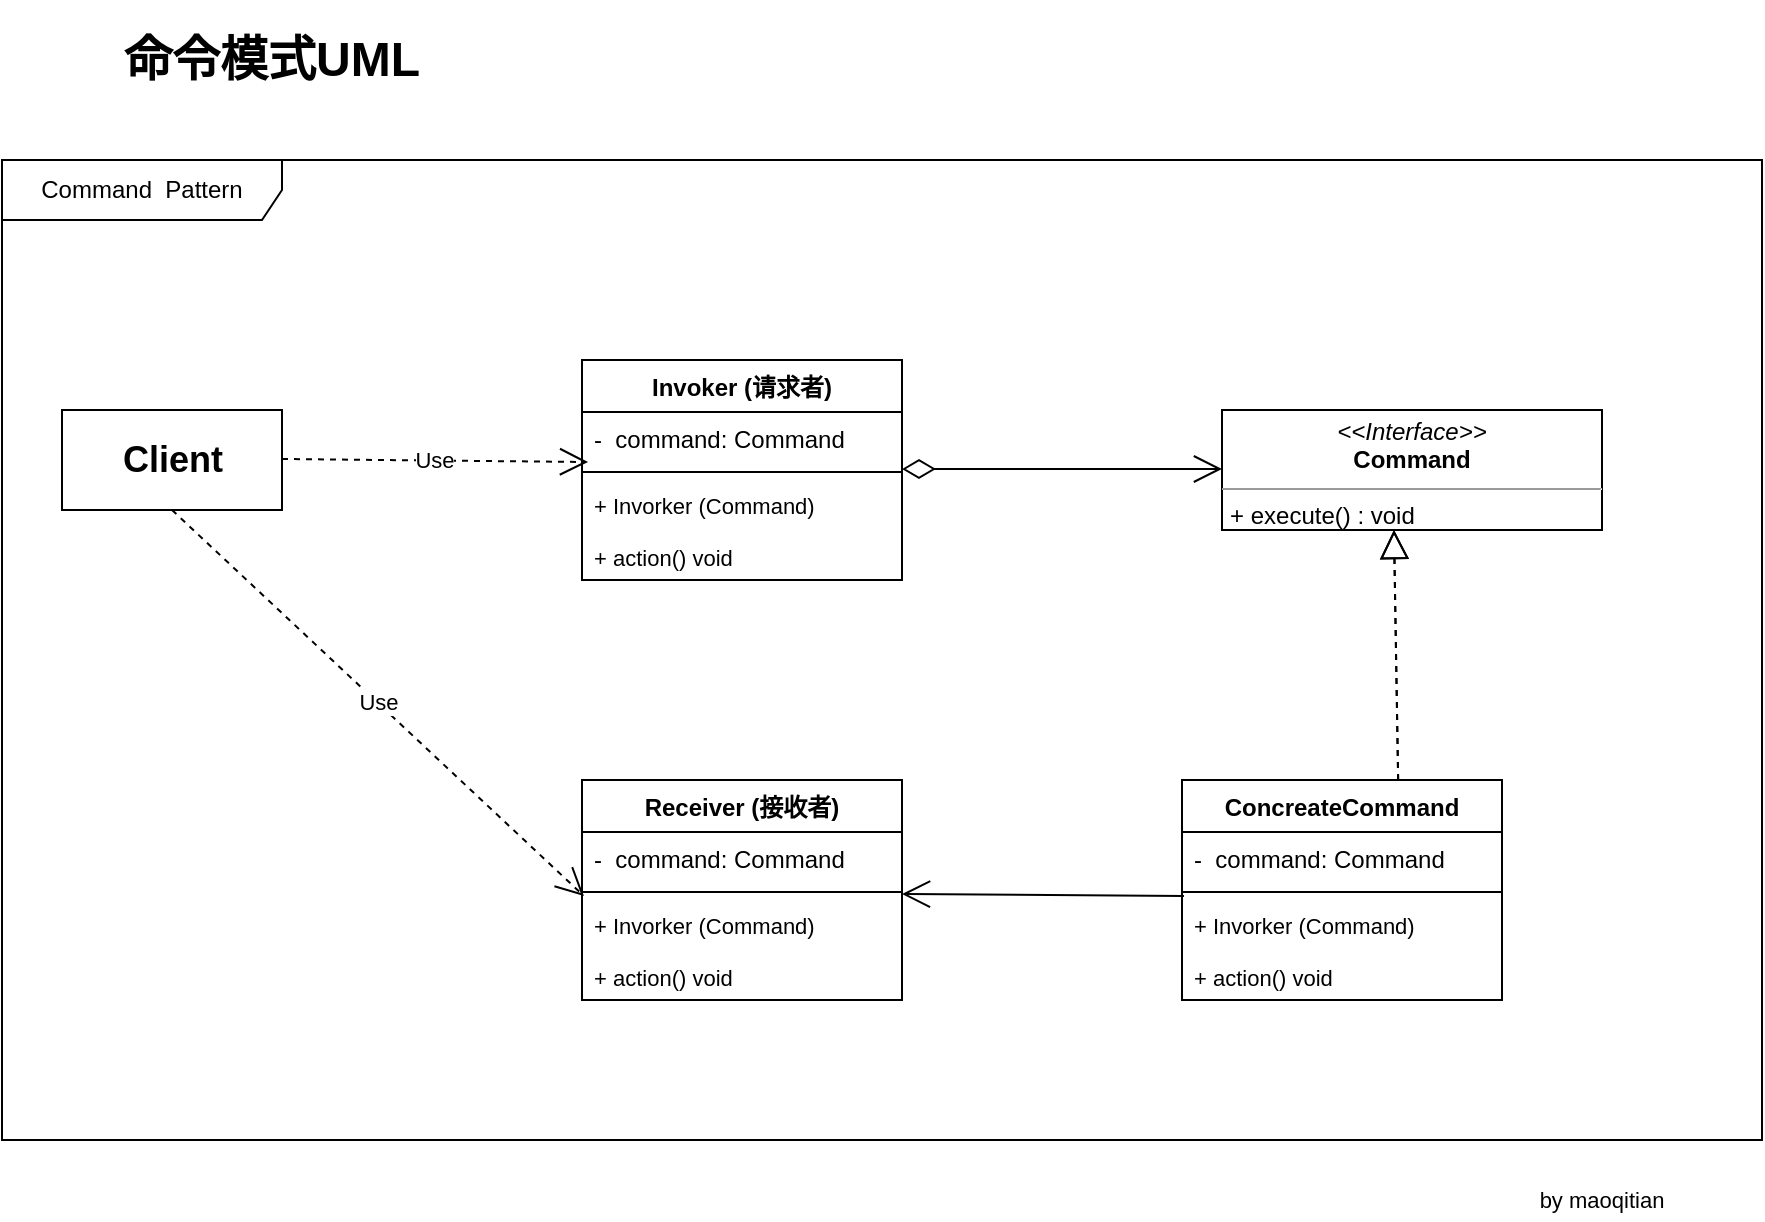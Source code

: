 <mxfile version="14.4.3" type="device"><diagram id="E3YBv68_UxnmMU_kWQmd" name="Page-1"><mxGraphModel dx="1453" dy="996" grid="1" gridSize="10" guides="1" tooltips="1" connect="1" arrows="1" fold="1" page="1" pageScale="1" pageWidth="827" pageHeight="1169" background="#ffffff" math="0" shadow="0"><root><mxCell id="0"/><mxCell id="1" parent="0"/><mxCell id="aWRHurp2GAjhU4bZjD9m-1" value="Command&amp;nbsp; Pattern" style="shape=umlFrame;whiteSpace=wrap;html=1;swimlaneFillColor=none;shadow=0;width=140;height=30;" vertex="1" parent="1"><mxGeometry x="100" y="220" width="880" height="490" as="geometry"/></mxCell><mxCell id="aWRHurp2GAjhU4bZjD9m-2" value="&lt;b&gt;&lt;font style=&quot;font-size: 18px&quot;&gt;Client&lt;/font&gt;&lt;/b&gt;" style="html=1;shadow=0;strokeColor=#000000;fillColor=#ffffff;" vertex="1" parent="1"><mxGeometry x="130" y="345" width="110" height="50" as="geometry"/></mxCell><mxCell id="aWRHurp2GAjhU4bZjD9m-3" value="Invoker (请求者)" style="swimlane;fontStyle=1;align=center;verticalAlign=top;childLayout=stackLayout;horizontal=1;startSize=26;horizontalStack=0;resizeParent=1;resizeParentMax=0;resizeLast=0;collapsible=1;marginBottom=0;shadow=0;strokeColor=#000000;fillColor=#ffffff;" vertex="1" parent="1"><mxGeometry x="390" y="320" width="160" height="110" as="geometry"/></mxCell><mxCell id="aWRHurp2GAjhU4bZjD9m-4" value="-  command: Command" style="text;strokeColor=none;fillColor=none;align=left;verticalAlign=top;spacingLeft=4;spacingRight=4;overflow=hidden;rotatable=0;points=[[0,0.5],[1,0.5]];portConstraint=eastwest;" vertex="1" parent="aWRHurp2GAjhU4bZjD9m-3"><mxGeometry y="26" width="160" height="26" as="geometry"/></mxCell><mxCell id="aWRHurp2GAjhU4bZjD9m-5" value="" style="line;strokeWidth=1;fillColor=none;align=left;verticalAlign=middle;spacingTop=-1;spacingLeft=3;spacingRight=3;rotatable=0;labelPosition=right;points=[];portConstraint=eastwest;" vertex="1" parent="aWRHurp2GAjhU4bZjD9m-3"><mxGeometry y="52" width="160" height="8" as="geometry"/></mxCell><mxCell id="aWRHurp2GAjhU4bZjD9m-6" value="+ Invorker (Command)&#10;&#10;+ action() void" style="text;strokeColor=none;fillColor=none;align=left;verticalAlign=top;spacingLeft=4;spacingRight=4;overflow=hidden;rotatable=0;points=[[0,0.5],[1,0.5]];portConstraint=eastwest;fontSize=11;" vertex="1" parent="aWRHurp2GAjhU4bZjD9m-3"><mxGeometry y="60" width="160" height="50" as="geometry"/></mxCell><mxCell id="aWRHurp2GAjhU4bZjD9m-8" value="Receiver (接收者)" style="swimlane;fontStyle=1;align=center;verticalAlign=top;childLayout=stackLayout;horizontal=1;startSize=26;horizontalStack=0;resizeParent=1;resizeParentMax=0;resizeLast=0;collapsible=1;marginBottom=0;shadow=0;strokeColor=#000000;fillColor=#ffffff;" vertex="1" parent="1"><mxGeometry x="390" y="530" width="160" height="110" as="geometry"/></mxCell><mxCell id="aWRHurp2GAjhU4bZjD9m-9" value="-  command: Command" style="text;strokeColor=none;fillColor=none;align=left;verticalAlign=top;spacingLeft=4;spacingRight=4;overflow=hidden;rotatable=0;points=[[0,0.5],[1,0.5]];portConstraint=eastwest;" vertex="1" parent="aWRHurp2GAjhU4bZjD9m-8"><mxGeometry y="26" width="160" height="26" as="geometry"/></mxCell><mxCell id="aWRHurp2GAjhU4bZjD9m-10" value="" style="line;strokeWidth=1;fillColor=none;align=left;verticalAlign=middle;spacingTop=-1;spacingLeft=3;spacingRight=3;rotatable=0;labelPosition=right;points=[];portConstraint=eastwest;" vertex="1" parent="aWRHurp2GAjhU4bZjD9m-8"><mxGeometry y="52" width="160" height="8" as="geometry"/></mxCell><mxCell id="aWRHurp2GAjhU4bZjD9m-11" value="+ Invorker (Command)&#10;&#10;+ action() void" style="text;strokeColor=none;fillColor=none;align=left;verticalAlign=top;spacingLeft=4;spacingRight=4;overflow=hidden;rotatable=0;points=[[0,0.5],[1,0.5]];portConstraint=eastwest;fontSize=11;" vertex="1" parent="aWRHurp2GAjhU4bZjD9m-8"><mxGeometry y="60" width="160" height="50" as="geometry"/></mxCell><mxCell id="aWRHurp2GAjhU4bZjD9m-12" value="ConcreateCommand" style="swimlane;fontStyle=1;align=center;verticalAlign=top;childLayout=stackLayout;horizontal=1;startSize=26;horizontalStack=0;resizeParent=1;resizeParentMax=0;resizeLast=0;collapsible=1;marginBottom=0;shadow=0;strokeColor=#000000;fillColor=#ffffff;" vertex="1" parent="1"><mxGeometry x="690" y="530" width="160" height="110" as="geometry"/></mxCell><mxCell id="aWRHurp2GAjhU4bZjD9m-13" value="-  command: Command" style="text;strokeColor=none;fillColor=none;align=left;verticalAlign=top;spacingLeft=4;spacingRight=4;overflow=hidden;rotatable=0;points=[[0,0.5],[1,0.5]];portConstraint=eastwest;" vertex="1" parent="aWRHurp2GAjhU4bZjD9m-12"><mxGeometry y="26" width="160" height="26" as="geometry"/></mxCell><mxCell id="aWRHurp2GAjhU4bZjD9m-14" value="" style="line;strokeWidth=1;fillColor=none;align=left;verticalAlign=middle;spacingTop=-1;spacingLeft=3;spacingRight=3;rotatable=0;labelPosition=right;points=[];portConstraint=eastwest;" vertex="1" parent="aWRHurp2GAjhU4bZjD9m-12"><mxGeometry y="52" width="160" height="8" as="geometry"/></mxCell><mxCell id="aWRHurp2GAjhU4bZjD9m-15" value="+ Invorker (Command)&#10;&#10;+ action() void" style="text;strokeColor=none;fillColor=none;align=left;verticalAlign=top;spacingLeft=4;spacingRight=4;overflow=hidden;rotatable=0;points=[[0,0.5],[1,0.5]];portConstraint=eastwest;fontSize=11;" vertex="1" parent="aWRHurp2GAjhU4bZjD9m-12"><mxGeometry y="60" width="160" height="50" as="geometry"/></mxCell><mxCell id="aWRHurp2GAjhU4bZjD9m-16" value="&lt;p style=&quot;margin: 0px ; margin-top: 4px ; text-align: center&quot;&gt;&lt;i&gt;&amp;lt;&amp;lt;Interface&amp;gt;&amp;gt;&lt;/i&gt;&lt;br&gt;&lt;b&gt;Command&lt;/b&gt;&lt;/p&gt;&lt;hr size=&quot;1&quot;&gt;&lt;p style=&quot;margin: 0px ; margin-left: 4px&quot;&gt;+ execute() : void&lt;br&gt;&lt;/p&gt;&lt;hr size=&quot;1&quot;&gt;&lt;p style=&quot;margin: 0px ; margin-left: 4px&quot;&gt;&lt;br&gt;&lt;/p&gt;" style="verticalAlign=top;align=left;overflow=fill;fontSize=12;fontFamily=Helvetica;html=1;shadow=0;strokeColor=#000000;fillColor=#ffffff;" vertex="1" parent="1"><mxGeometry x="710" y="345" width="190" height="60" as="geometry"/></mxCell><mxCell id="aWRHurp2GAjhU4bZjD9m-17" value="Use" style="endArrow=open;endSize=12;dashed=1;html=1;fontSize=11;entryX=0.019;entryY=0.962;entryDx=0;entryDy=0;entryPerimeter=0;" edge="1" parent="1" target="aWRHurp2GAjhU4bZjD9m-4"><mxGeometry width="160" relative="1" as="geometry"><mxPoint x="240" y="369.5" as="sourcePoint"/><mxPoint x="350" y="369.5" as="targetPoint"/></mxGeometry></mxCell><mxCell id="aWRHurp2GAjhU4bZjD9m-22" value="" style="endArrow=open;html=1;endSize=12;startArrow=diamondThin;startSize=14;startFill=0;edgeStyle=orthogonalEdgeStyle;align=left;verticalAlign=bottom;fontSize=11;" edge="1" parent="1"><mxGeometry x="-1" y="-40" relative="1" as="geometry"><mxPoint x="550" y="374.5" as="sourcePoint"/><mxPoint x="710" y="374.5" as="targetPoint"/><mxPoint x="-40" y="-40" as="offset"/></mxGeometry></mxCell><mxCell id="aWRHurp2GAjhU4bZjD9m-23" value="Use" style="endArrow=open;endSize=12;dashed=1;html=1;fontSize=11;entryX=0.006;entryY=-0.04;entryDx=0;entryDy=0;entryPerimeter=0;exitX=0.5;exitY=1;exitDx=0;exitDy=0;" edge="1" parent="1" source="aWRHurp2GAjhU4bZjD9m-2" target="aWRHurp2GAjhU4bZjD9m-11"><mxGeometry width="160" relative="1" as="geometry"><mxPoint x="200" y="460" as="sourcePoint"/><mxPoint x="353.04" y="461.512" as="targetPoint"/></mxGeometry></mxCell><mxCell id="aWRHurp2GAjhU4bZjD9m-24" value="" style="endArrow=block;dashed=1;endFill=0;endSize=12;html=1;fontSize=11;exitX=0.688;exitY=0;exitDx=0;exitDy=0;exitPerimeter=0;entryX=0.463;entryY=1;entryDx=0;entryDy=0;entryPerimeter=0;" edge="1" parent="1"><mxGeometry width="160" relative="1" as="geometry"><mxPoint x="798.08" y="530" as="sourcePoint"/><mxPoint x="795.97" y="405" as="targetPoint"/></mxGeometry></mxCell><mxCell id="aWRHurp2GAjhU4bZjD9m-25" value="" style="endArrow=open;endFill=1;endSize=12;html=1;fontSize=11;exitX=0.006;exitY=0.75;exitDx=0;exitDy=0;exitPerimeter=0;" edge="1" parent="1" source="aWRHurp2GAjhU4bZjD9m-14"><mxGeometry width="160" relative="1" as="geometry"><mxPoint x="190" y="660" as="sourcePoint"/><mxPoint x="550" y="587" as="targetPoint"/></mxGeometry></mxCell><mxCell id="aWRHurp2GAjhU4bZjD9m-26" value="&lt;span style=&quot;font-size: 24px&quot;&gt;&lt;b&gt;命令模式UML&lt;/b&gt;&lt;/span&gt;" style="text;html=1;strokeColor=none;fillColor=none;align=center;verticalAlign=middle;whiteSpace=wrap;rounded=0;shadow=0;fontSize=11;" vertex="1" parent="1"><mxGeometry x="150" y="140" width="170" height="60" as="geometry"/></mxCell><mxCell id="aWRHurp2GAjhU4bZjD9m-27" value="" style="endArrow=block;dashed=1;endFill=0;endSize=12;html=1;fontSize=11;exitX=0.688;exitY=0;exitDx=0;exitDy=0;exitPerimeter=0;" edge="1" parent="1"><mxGeometry width="160" relative="1" as="geometry"><mxPoint x="798.08" y="530" as="sourcePoint"/><mxPoint x="796" y="405" as="targetPoint"/></mxGeometry></mxCell><mxCell id="aWRHurp2GAjhU4bZjD9m-28" value="by maoqitian" style="text;html=1;strokeColor=none;fillColor=none;align=center;verticalAlign=middle;whiteSpace=wrap;rounded=0;shadow=0;fontSize=11;" vertex="1" parent="1"><mxGeometry x="850" y="730" width="100" height="20" as="geometry"/></mxCell></root></mxGraphModel></diagram></mxfile>
